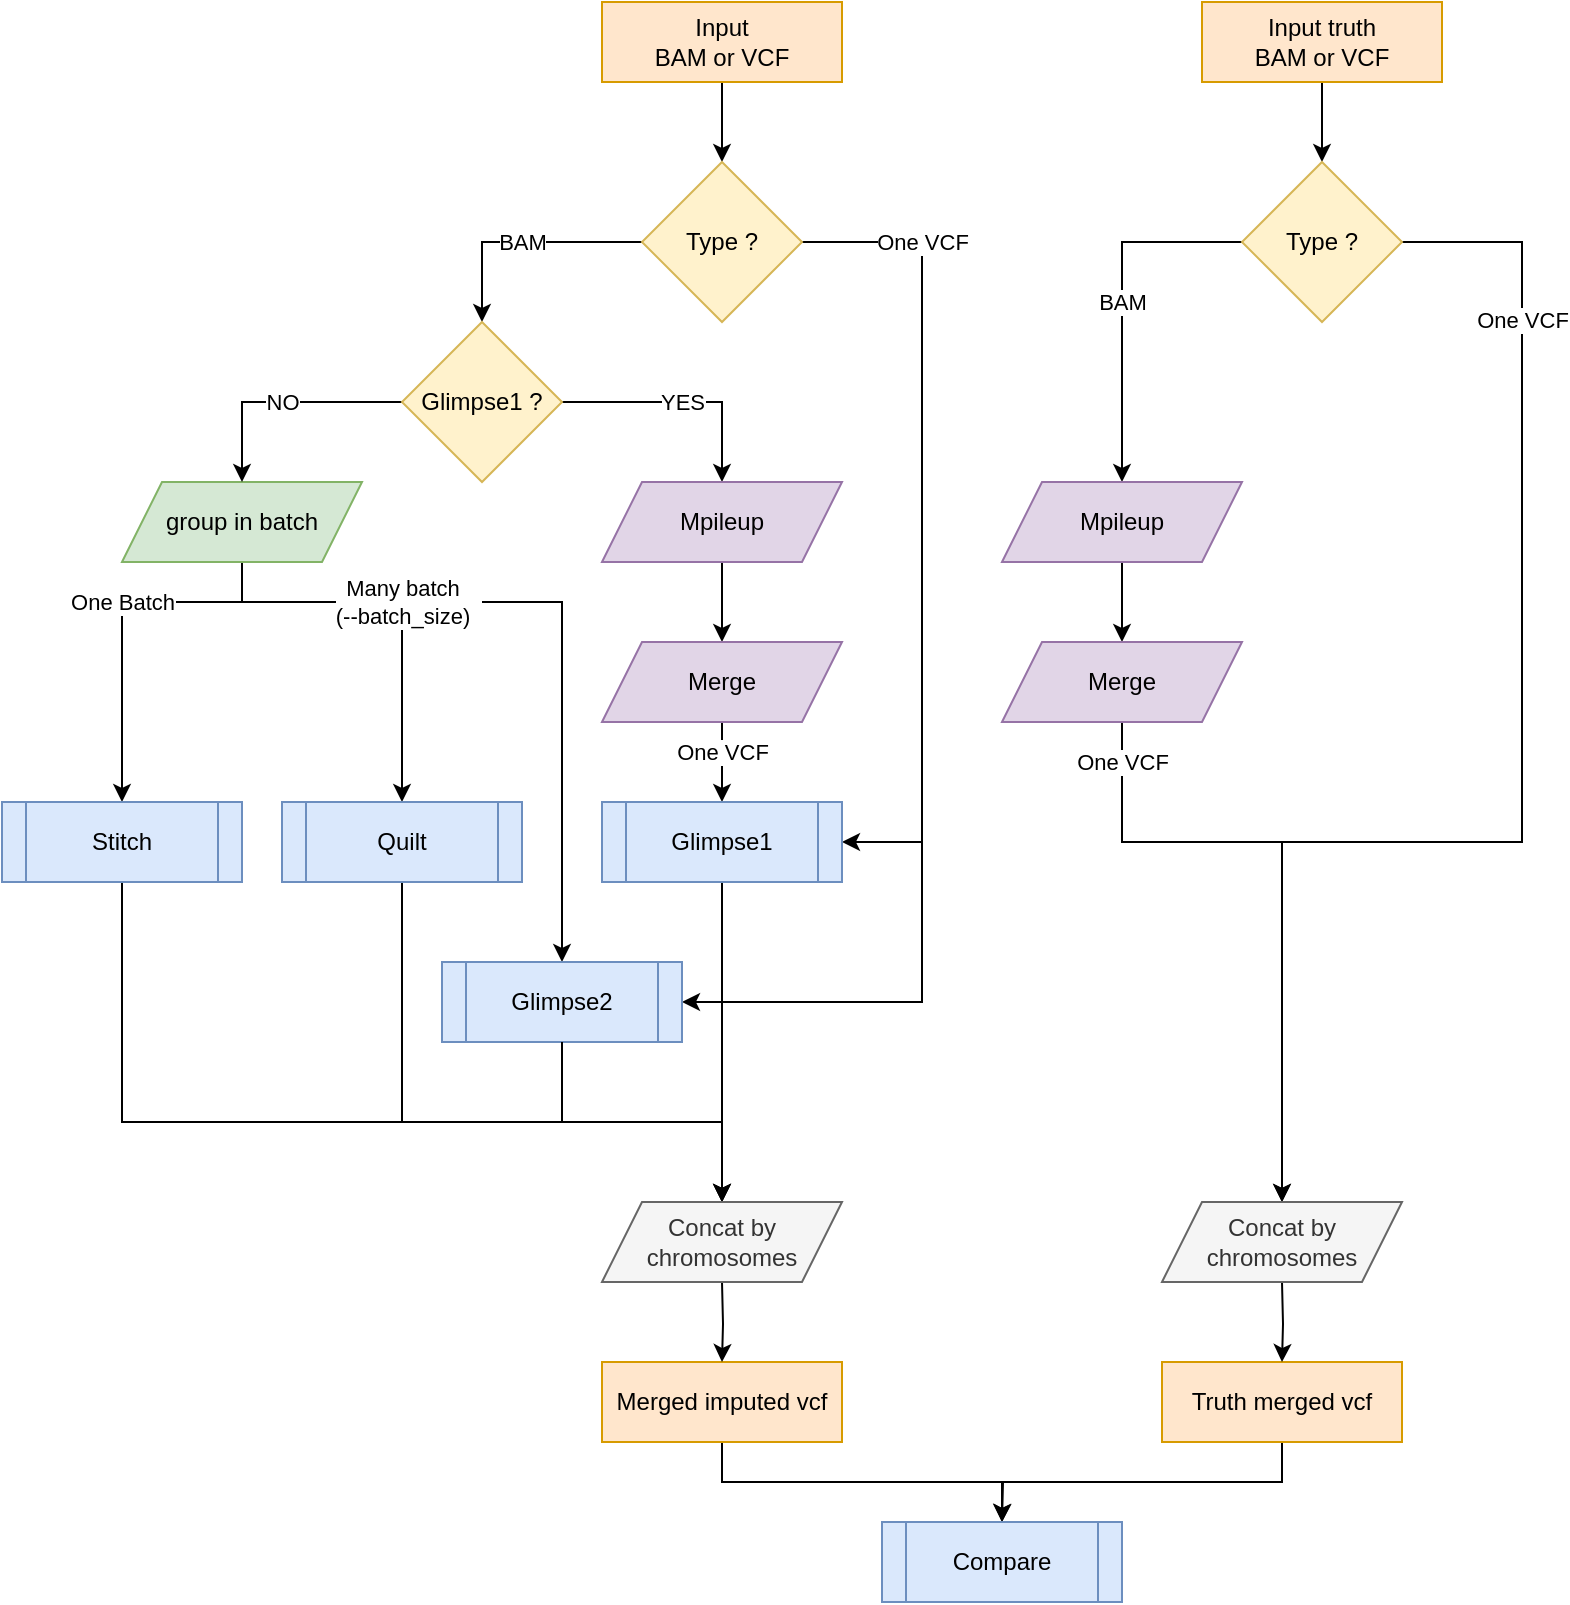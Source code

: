 <mxfile version="20.7.4" type="device"><diagram id="opViAS5Tghbo1J7z2UzS" name="Page-1"><mxGraphModel dx="2302" dy="1560" grid="1" gridSize="10" guides="1" tooltips="1" connect="1" arrows="1" fold="1" page="1" pageScale="1" pageWidth="827" pageHeight="1169" math="0" shadow="0"><root><mxCell id="0"/><mxCell id="1" parent="0"/><mxCell id="_8JlREjivkySKOUVq0VF-6" value="" style="edgeStyle=orthogonalEdgeStyle;rounded=0;orthogonalLoop=1;jettySize=auto;html=1;" parent="1" source="_8JlREjivkySKOUVq0VF-1" target="_8JlREjivkySKOUVq0VF-2" edge="1"><mxGeometry relative="1" as="geometry"/></mxCell><mxCell id="_8JlREjivkySKOUVq0VF-1" value="Input&lt;br&gt;BAM or VCF" style="rounded=0;whiteSpace=wrap;html=1;fillColor=#ffe6cc;strokeColor=#d79b00;" parent="1" vertex="1"><mxGeometry x="360" y="80" width="120" height="40" as="geometry"/></mxCell><mxCell id="_8JlREjivkySKOUVq0VF-7" value="BAM" style="edgeStyle=orthogonalEdgeStyle;rounded=0;orthogonalLoop=1;jettySize=auto;html=1;exitX=0;exitY=0.5;exitDx=0;exitDy=0;entryX=0.5;entryY=0;entryDx=0;entryDy=0;" parent="1" source="_8JlREjivkySKOUVq0VF-2" target="_8JlREjivkySKOUVq0VF-5" edge="1"><mxGeometry relative="1" as="geometry"/></mxCell><mxCell id="_8JlREjivkySKOUVq0VF-22" value="One VCF" style="edgeStyle=orthogonalEdgeStyle;rounded=0;orthogonalLoop=1;jettySize=auto;html=1;exitX=1;exitY=0.5;exitDx=0;exitDy=0;entryX=1;entryY=0.5;entryDx=0;entryDy=0;" parent="1" source="_8JlREjivkySKOUVq0VF-2" target="_8JlREjivkySKOUVq0VF-14" edge="1"><mxGeometry x="-0.7" relative="1" as="geometry"><Array as="points"><mxPoint x="520" y="200"/><mxPoint x="520" y="500"/></Array><mxPoint as="offset"/></mxGeometry></mxCell><mxCell id="_8JlREjivkySKOUVq0VF-24" style="edgeStyle=orthogonalEdgeStyle;rounded=0;orthogonalLoop=1;jettySize=auto;html=1;entryX=1;entryY=0.5;entryDx=0;entryDy=0;" parent="1" target="_8JlREjivkySKOUVq0VF-17" edge="1"><mxGeometry y="40" relative="1" as="geometry"><mxPoint x="520" y="300" as="sourcePoint"/><Array as="points"><mxPoint x="520" y="580"/></Array><mxPoint as="offset"/></mxGeometry></mxCell><mxCell id="_8JlREjivkySKOUVq0VF-2" value="Type ?" style="rhombus;whiteSpace=wrap;html=1;fillColor=#fff2cc;strokeColor=#d6b656;" parent="1" vertex="1"><mxGeometry x="380" y="160" width="80" height="80" as="geometry"/></mxCell><mxCell id="_8JlREjivkySKOUVq0VF-19" value="One Batch" style="edgeStyle=orthogonalEdgeStyle;rounded=0;orthogonalLoop=1;jettySize=auto;html=1;exitX=0.5;exitY=1;exitDx=0;exitDy=0;entryX=0.5;entryY=0;entryDx=0;entryDy=0;" parent="1" source="_8JlREjivkySKOUVq0VF-4" target="_8JlREjivkySKOUVq0VF-16" edge="1"><mxGeometry x="-0.111" relative="1" as="geometry"><mxPoint x="120" y="400" as="targetPoint"/><Array as="points"><mxPoint x="180" y="380"/><mxPoint x="120" y="380"/></Array><mxPoint as="offset"/></mxGeometry></mxCell><mxCell id="_8JlREjivkySKOUVq0VF-67" value="Many batch&lt;br&gt;(--batch_size)" style="edgeStyle=orthogonalEdgeStyle;rounded=0;orthogonalLoop=1;jettySize=auto;html=1;exitX=0.5;exitY=1;exitDx=0;exitDy=0;entryX=0.5;entryY=0;entryDx=0;entryDy=0;" parent="1" source="_8JlREjivkySKOUVq0VF-4" target="_8JlREjivkySKOUVq0VF-15" edge="1"><mxGeometry relative="1" as="geometry"><mxPoint x="240" y="400" as="targetPoint"/><Array as="points"><mxPoint x="180" y="380"/><mxPoint x="260" y="380"/></Array><mxPoint as="offset"/></mxGeometry></mxCell><mxCell id="Qaw3kLmIHkZ6V-iQRvm8-2" style="edgeStyle=orthogonalEdgeStyle;rounded=0;orthogonalLoop=1;jettySize=auto;html=1;entryX=0.5;entryY=0;entryDx=0;entryDy=0;" edge="1" parent="1" target="_8JlREjivkySKOUVq0VF-17"><mxGeometry relative="1" as="geometry"><mxPoint x="300" y="380" as="sourcePoint"/><Array as="points"><mxPoint x="340" y="380"/></Array></mxGeometry></mxCell><mxCell id="_8JlREjivkySKOUVq0VF-4" value="group in batch" style="shape=parallelogram;perimeter=parallelogramPerimeter;whiteSpace=wrap;html=1;fixedSize=1;fillColor=#d5e8d4;strokeColor=#82b366;" parent="1" vertex="1"><mxGeometry x="120" y="320" width="120" height="40" as="geometry"/></mxCell><mxCell id="_8JlREjivkySKOUVq0VF-8" value="NO" style="edgeStyle=orthogonalEdgeStyle;rounded=0;orthogonalLoop=1;jettySize=auto;html=1;exitX=0;exitY=0.5;exitDx=0;exitDy=0;entryX=0.5;entryY=0;entryDx=0;entryDy=0;" parent="1" source="_8JlREjivkySKOUVq0VF-5" target="_8JlREjivkySKOUVq0VF-4" edge="1"><mxGeometry relative="1" as="geometry"/></mxCell><mxCell id="_8JlREjivkySKOUVq0VF-10" value="YES" style="edgeStyle=orthogonalEdgeStyle;rounded=0;orthogonalLoop=1;jettySize=auto;html=1;exitX=1;exitY=0.5;exitDx=0;exitDy=0;entryX=0.5;entryY=0;entryDx=0;entryDy=0;" parent="1" source="_8JlREjivkySKOUVq0VF-5" target="_8JlREjivkySKOUVq0VF-9" edge="1"><mxGeometry relative="1" as="geometry"/></mxCell><mxCell id="_8JlREjivkySKOUVq0VF-5" value="Glimpse1 ?" style="rhombus;whiteSpace=wrap;html=1;fillColor=#fff2cc;strokeColor=#d6b656;" parent="1" vertex="1"><mxGeometry x="260" y="240" width="80" height="80" as="geometry"/></mxCell><mxCell id="_8JlREjivkySKOUVq0VF-12" style="edgeStyle=orthogonalEdgeStyle;rounded=0;orthogonalLoop=1;jettySize=auto;html=1;exitX=0.5;exitY=1;exitDx=0;exitDy=0;entryX=0.5;entryY=0;entryDx=0;entryDy=0;" parent="1" source="_8JlREjivkySKOUVq0VF-9" target="_8JlREjivkySKOUVq0VF-11" edge="1"><mxGeometry relative="1" as="geometry"/></mxCell><mxCell id="_8JlREjivkySKOUVq0VF-9" value="Mpileup" style="shape=parallelogram;perimeter=parallelogramPerimeter;whiteSpace=wrap;html=1;fixedSize=1;fillColor=#e1d5e7;strokeColor=#9673a6;" parent="1" vertex="1"><mxGeometry x="360" y="320" width="120" height="40" as="geometry"/></mxCell><mxCell id="_8JlREjivkySKOUVq0VF-23" style="edgeStyle=orthogonalEdgeStyle;rounded=0;orthogonalLoop=1;jettySize=auto;html=1;exitX=0.5;exitY=1;exitDx=0;exitDy=0;entryX=0.5;entryY=0;entryDx=0;entryDy=0;" parent="1" source="_8JlREjivkySKOUVq0VF-11" target="_8JlREjivkySKOUVq0VF-14" edge="1"><mxGeometry relative="1" as="geometry"/></mxCell><mxCell id="Qaw3kLmIHkZ6V-iQRvm8-1" value="One VCF" style="edgeLabel;html=1;align=center;verticalAlign=middle;resizable=0;points=[];" vertex="1" connectable="0" parent="_8JlREjivkySKOUVq0VF-23"><mxGeometry x="-0.26" y="1" relative="1" as="geometry"><mxPoint x="-1" as="offset"/></mxGeometry></mxCell><mxCell id="_8JlREjivkySKOUVq0VF-11" value="Merge" style="shape=parallelogram;perimeter=parallelogramPerimeter;whiteSpace=wrap;html=1;fixedSize=1;fillColor=#e1d5e7;strokeColor=#9673a6;" parent="1" vertex="1"><mxGeometry x="360" y="400" width="120" height="40" as="geometry"/></mxCell><mxCell id="_8JlREjivkySKOUVq0VF-52" style="edgeStyle=orthogonalEdgeStyle;rounded=0;orthogonalLoop=1;jettySize=auto;html=1;exitX=0.5;exitY=1;exitDx=0;exitDy=0;entryX=0.5;entryY=0;entryDx=0;entryDy=0;" parent="1" source="_8JlREjivkySKOUVq0VF-14" edge="1"><mxGeometry relative="1" as="geometry"><mxPoint x="420" y="680" as="targetPoint"/><Array as="points"><mxPoint x="420" y="580"/><mxPoint x="420" y="580"/></Array></mxGeometry></mxCell><mxCell id="_8JlREjivkySKOUVq0VF-14" value="Glimpse1" style="shape=process;whiteSpace=wrap;html=1;backgroundOutline=1;fillColor=#dae8fc;strokeColor=#6c8ebf;" parent="1" vertex="1"><mxGeometry x="360" y="480" width="120" height="40" as="geometry"/></mxCell><mxCell id="_8JlREjivkySKOUVq0VF-50" style="edgeStyle=orthogonalEdgeStyle;rounded=0;orthogonalLoop=1;jettySize=auto;html=1;exitX=0.5;exitY=1;exitDx=0;exitDy=0;entryX=0.5;entryY=0;entryDx=0;entryDy=0;" parent="1" source="_8JlREjivkySKOUVq0VF-15" edge="1"><mxGeometry relative="1" as="geometry"><mxPoint x="420" y="680" as="targetPoint"/><Array as="points"><mxPoint x="260" y="640"/><mxPoint x="420" y="640"/></Array></mxGeometry></mxCell><mxCell id="_8JlREjivkySKOUVq0VF-15" value="Quilt" style="shape=process;whiteSpace=wrap;html=1;backgroundOutline=1;fillColor=#dae8fc;strokeColor=#6c8ebf;" parent="1" vertex="1"><mxGeometry x="200" y="480" width="120" height="40" as="geometry"/></mxCell><mxCell id="_8JlREjivkySKOUVq0VF-49" style="edgeStyle=orthogonalEdgeStyle;rounded=0;orthogonalLoop=1;jettySize=auto;html=1;exitX=0.5;exitY=1;exitDx=0;exitDy=0;entryX=0.5;entryY=0;entryDx=0;entryDy=0;" parent="1" source="_8JlREjivkySKOUVq0VF-16" edge="1"><mxGeometry relative="1" as="geometry"><mxPoint x="420" y="680" as="targetPoint"/><Array as="points"><mxPoint x="120" y="640"/><mxPoint x="420" y="640"/></Array></mxGeometry></mxCell><mxCell id="_8JlREjivkySKOUVq0VF-16" value="Stitch" style="shape=process;whiteSpace=wrap;html=1;backgroundOutline=1;fillColor=#dae8fc;strokeColor=#6c8ebf;" parent="1" vertex="1"><mxGeometry x="60" y="480" width="120" height="40" as="geometry"/></mxCell><mxCell id="_8JlREjivkySKOUVq0VF-17" value="Glimpse2" style="shape=process;whiteSpace=wrap;html=1;backgroundOutline=1;fillColor=#dae8fc;strokeColor=#6c8ebf;" parent="1" vertex="1"><mxGeometry x="280" y="560" width="120" height="40" as="geometry"/></mxCell><mxCell id="_8JlREjivkySKOUVq0VF-55" style="edgeStyle=orthogonalEdgeStyle;rounded=0;orthogonalLoop=1;jettySize=auto;html=1;exitX=0.5;exitY=1;exitDx=0;exitDy=0;entryX=0.5;entryY=0;entryDx=0;entryDy=0;" parent="1" source="_8JlREjivkySKOUVq0VF-26" target="_8JlREjivkySKOUVq0VF-30" edge="1"><mxGeometry relative="1" as="geometry"/></mxCell><mxCell id="_8JlREjivkySKOUVq0VF-26" value="Input truth&lt;br&gt;BAM or VCF" style="rounded=0;whiteSpace=wrap;html=1;fillColor=#ffe6cc;strokeColor=#d79b00;" parent="1" vertex="1"><mxGeometry x="660" y="80" width="120" height="40" as="geometry"/></mxCell><mxCell id="_8JlREjivkySKOUVq0VF-27" value="BAM" style="edgeStyle=orthogonalEdgeStyle;rounded=0;orthogonalLoop=1;jettySize=auto;html=1;exitX=0;exitY=0.5;exitDx=0;exitDy=0;entryX=0.5;entryY=0;entryDx=0;entryDy=0;" parent="1" source="_8JlREjivkySKOUVq0VF-30" target="_8JlREjivkySKOUVq0VF-37" edge="1"><mxGeometry relative="1" as="geometry"><mxPoint x="580" y="240" as="targetPoint"/></mxGeometry></mxCell><mxCell id="_8JlREjivkySKOUVq0VF-28" value="One VCF" style="edgeStyle=orthogonalEdgeStyle;rounded=0;orthogonalLoop=1;jettySize=auto;html=1;exitX=1;exitY=0.5;exitDx=0;exitDy=0;entryX=0.5;entryY=0;entryDx=0;entryDy=0;" parent="1" source="_8JlREjivkySKOUVq0VF-30" edge="1"><mxGeometry x="-0.7" relative="1" as="geometry"><Array as="points"><mxPoint x="820" y="200"/><mxPoint x="820" y="500"/><mxPoint x="700" y="500"/></Array><mxPoint as="offset"/><mxPoint x="700" y="680" as="targetPoint"/></mxGeometry></mxCell><mxCell id="_8JlREjivkySKOUVq0VF-30" value="Type ?" style="rhombus;whiteSpace=wrap;html=1;fillColor=#fff2cc;strokeColor=#d6b656;" parent="1" vertex="1"><mxGeometry x="680" y="160" width="80" height="80" as="geometry"/></mxCell><mxCell id="_8JlREjivkySKOUVq0VF-36" style="edgeStyle=orthogonalEdgeStyle;rounded=0;orthogonalLoop=1;jettySize=auto;html=1;exitX=0.5;exitY=1;exitDx=0;exitDy=0;entryX=0.5;entryY=0;entryDx=0;entryDy=0;" parent="1" source="_8JlREjivkySKOUVq0VF-37" target="_8JlREjivkySKOUVq0VF-39" edge="1"><mxGeometry relative="1" as="geometry"/></mxCell><mxCell id="_8JlREjivkySKOUVq0VF-37" value="Mpileup" style="shape=parallelogram;perimeter=parallelogramPerimeter;whiteSpace=wrap;html=1;fixedSize=1;fillColor=#e1d5e7;strokeColor=#9673a6;" parent="1" vertex="1"><mxGeometry x="560" y="320" width="120" height="40" as="geometry"/></mxCell><mxCell id="_8JlREjivkySKOUVq0VF-54" value="One VCF" style="edgeStyle=orthogonalEdgeStyle;rounded=0;orthogonalLoop=1;jettySize=auto;html=1;exitX=0.5;exitY=1;exitDx=0;exitDy=0;entryX=0.5;entryY=0;entryDx=0;entryDy=0;" parent="1" source="_8JlREjivkySKOUVq0VF-39" edge="1"><mxGeometry x="-0.875" relative="1" as="geometry"><mxPoint x="700" y="680" as="targetPoint"/><Array as="points"><mxPoint x="620" y="500"/><mxPoint x="700" y="500"/></Array><mxPoint as="offset"/></mxGeometry></mxCell><mxCell id="_8JlREjivkySKOUVq0VF-39" value="Merge" style="shape=parallelogram;perimeter=parallelogramPerimeter;whiteSpace=wrap;html=1;fixedSize=1;fillColor=#e1d5e7;strokeColor=#9673a6;" parent="1" vertex="1"><mxGeometry x="560" y="400" width="120" height="40" as="geometry"/></mxCell><mxCell id="_8JlREjivkySKOUVq0VF-57" style="edgeStyle=orthogonalEdgeStyle;rounded=0;orthogonalLoop=1;jettySize=auto;html=1;exitX=0.5;exitY=1;exitDx=0;exitDy=0;entryX=0.5;entryY=0;entryDx=0;entryDy=0;" parent="1" source="_8JlREjivkySKOUVq0VF-48" target="_8JlREjivkySKOUVq0VF-56" edge="1"><mxGeometry relative="1" as="geometry"/></mxCell><mxCell id="_8JlREjivkySKOUVq0VF-48" value="Merged imputed vcf" style="rounded=0;whiteSpace=wrap;html=1;fillColor=#ffe6cc;strokeColor=#d79b00;" parent="1" vertex="1"><mxGeometry x="360" y="760" width="120" height="40" as="geometry"/></mxCell><mxCell id="_8JlREjivkySKOUVq0VF-58" style="edgeStyle=orthogonalEdgeStyle;rounded=0;orthogonalLoop=1;jettySize=auto;html=1;exitX=0.5;exitY=1;exitDx=0;exitDy=0;" parent="1" source="_8JlREjivkySKOUVq0VF-53" edge="1"><mxGeometry relative="1" as="geometry"><mxPoint x="560" y="840" as="targetPoint"/></mxGeometry></mxCell><mxCell id="_8JlREjivkySKOUVq0VF-53" value="Truth merged vcf" style="rounded=0;whiteSpace=wrap;html=1;fillColor=#ffe6cc;strokeColor=#d79b00;" parent="1" vertex="1"><mxGeometry x="640" y="760" width="120" height="40" as="geometry"/></mxCell><mxCell id="_8JlREjivkySKOUVq0VF-56" value="Compare" style="shape=process;whiteSpace=wrap;html=1;backgroundOutline=1;fillColor=#dae8fc;strokeColor=#6c8ebf;" parent="1" vertex="1"><mxGeometry x="500" y="840" width="120" height="40" as="geometry"/></mxCell><mxCell id="_8JlREjivkySKOUVq0VF-61" style="edgeStyle=orthogonalEdgeStyle;rounded=0;orthogonalLoop=1;jettySize=auto;html=1;exitX=0.5;exitY=1;exitDx=0;exitDy=0;entryX=0.5;entryY=0;entryDx=0;entryDy=0;" parent="1" target="_8JlREjivkySKOUVq0VF-48" edge="1"><mxGeometry relative="1" as="geometry"><mxPoint x="420" y="720" as="sourcePoint"/></mxGeometry></mxCell><mxCell id="_8JlREjivkySKOUVq0VF-60" value="" style="edgeStyle=orthogonalEdgeStyle;rounded=0;orthogonalLoop=1;jettySize=auto;html=1;exitX=0.5;exitY=1;exitDx=0;exitDy=0;entryX=0.5;entryY=0;entryDx=0;entryDy=0;endArrow=none;" parent="1" source="_8JlREjivkySKOUVq0VF-17" edge="1"><mxGeometry relative="1" as="geometry"><mxPoint x="560" y="600" as="sourcePoint"/><mxPoint x="420" y="680" as="targetPoint"/><Array as="points"><mxPoint x="340" y="640"/><mxPoint x="420" y="640"/></Array></mxGeometry></mxCell><mxCell id="_8JlREjivkySKOUVq0VF-63" style="edgeStyle=orthogonalEdgeStyle;rounded=0;orthogonalLoop=1;jettySize=auto;html=1;exitX=0.5;exitY=1;exitDx=0;exitDy=0;entryX=0.5;entryY=0;entryDx=0;entryDy=0;" parent="1" target="_8JlREjivkySKOUVq0VF-53" edge="1"><mxGeometry relative="1" as="geometry"><mxPoint x="700" y="720" as="sourcePoint"/></mxGeometry></mxCell><mxCell id="_8JlREjivkySKOUVq0VF-64" value="Concat by chromosomes" style="shape=parallelogram;perimeter=parallelogramPerimeter;whiteSpace=wrap;html=1;fixedSize=1;fillColor=#f5f5f5;fontColor=#333333;strokeColor=#666666;" parent="1" vertex="1"><mxGeometry x="360" y="680" width="120" height="40" as="geometry"/></mxCell><mxCell id="_8JlREjivkySKOUVq0VF-65" value="Concat by chromosomes" style="shape=parallelogram;perimeter=parallelogramPerimeter;whiteSpace=wrap;html=1;fixedSize=1;fillColor=#f5f5f5;fontColor=#333333;strokeColor=#666666;" parent="1" vertex="1"><mxGeometry x="640" y="680" width="120" height="40" as="geometry"/></mxCell></root></mxGraphModel></diagram></mxfile>

